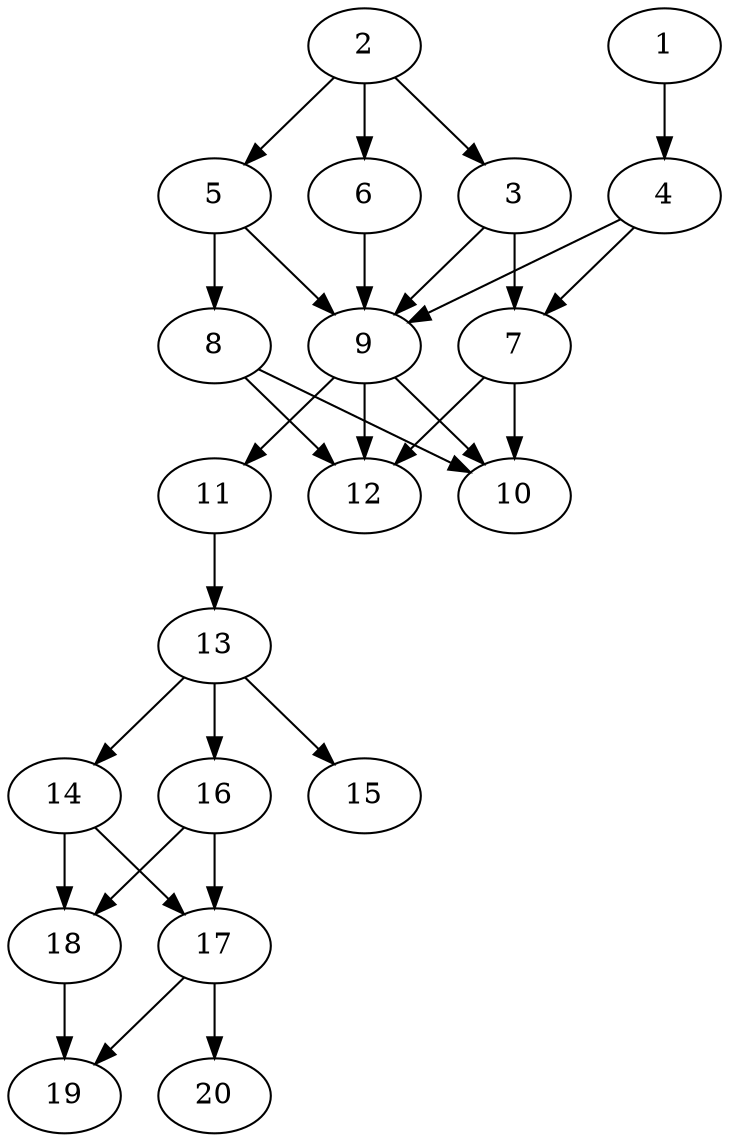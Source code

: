 // DAG automatically generated by daggen at Sat Jul 27 15:36:52 2019
// ./daggen --dot -n 20 --ccr 0.4 --fat 0.4 --regular 0.5 --density 0.8 --mindata 5242880 --maxdata 52428800 
digraph G {
  1 [size="14929920", alpha="0.17", expect_size="5971968"] 
  1 -> 4 [size ="5971968"]
  2 [size="96110080", alpha="0.13", expect_size="38444032"] 
  2 -> 3 [size ="38444032"]
  2 -> 5 [size ="38444032"]
  2 -> 6 [size ="38444032"]
  3 [size="98129920", alpha="0.17", expect_size="39251968"] 
  3 -> 7 [size ="39251968"]
  3 -> 9 [size ="39251968"]
  4 [size="71237120", alpha="0.12", expect_size="28494848"] 
  4 -> 7 [size ="28494848"]
  4 -> 9 [size ="28494848"]
  5 [size="77916160", alpha="0.08", expect_size="31166464"] 
  5 -> 8 [size ="31166464"]
  5 -> 9 [size ="31166464"]
  6 [size="27368960", alpha="0.08", expect_size="10947584"] 
  6 -> 9 [size ="10947584"]
  7 [size="74711040", alpha="0.04", expect_size="29884416"] 
  7 -> 10 [size ="29884416"]
  7 -> 12 [size ="29884416"]
  8 [size="85319680", alpha="0.09", expect_size="34127872"] 
  8 -> 10 [size ="34127872"]
  8 -> 12 [size ="34127872"]
  9 [size="78279680", alpha="0.04", expect_size="31311872"] 
  9 -> 10 [size ="31311872"]
  9 -> 11 [size ="31311872"]
  9 -> 12 [size ="31311872"]
  10 [size="90954240", alpha="0.11", expect_size="36381696"] 
  11 [size="119813120", alpha="0.10", expect_size="47925248"] 
  11 -> 13 [size ="47925248"]
  12 [size="101007360", alpha="0.18", expect_size="40402944"] 
  13 [size="60613120", alpha="0.03", expect_size="24245248"] 
  13 -> 14 [size ="24245248"]
  13 -> 15 [size ="24245248"]
  13 -> 16 [size ="24245248"]
  14 [size="40064000", alpha="0.20", expect_size="16025600"] 
  14 -> 17 [size ="16025600"]
  14 -> 18 [size ="16025600"]
  15 [size="111928320", alpha="0.01", expect_size="44771328"] 
  16 [size="41479680", alpha="0.17", expect_size="16591872"] 
  16 -> 17 [size ="16591872"]
  16 -> 18 [size ="16591872"]
  17 [size="88555520", alpha="0.11", expect_size="35422208"] 
  17 -> 19 [size ="35422208"]
  17 -> 20 [size ="35422208"]
  18 [size="112463360", alpha="0.15", expect_size="44985344"] 
  18 -> 19 [size ="44985344"]
  19 [size="49932800", alpha="0.10", expect_size="19973120"] 
  20 [size="73456640", alpha="0.18", expect_size="29382656"] 
}
